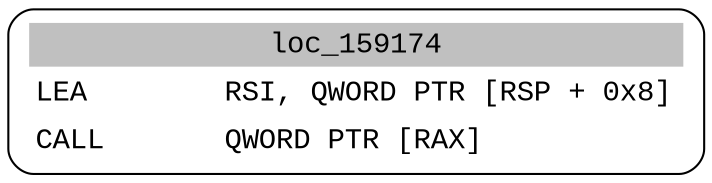 digraph asm_graph {
1941 [
shape="Mrecord" fontname="Courier New"label =<<table border="0" cellborder="0" cellpadding="3"><tr><td align="center" colspan="2" bgcolor="grey">loc_159174</td></tr><tr><td align="left">LEA        RSI, QWORD PTR [RSP + 0x8]</td></tr><tr><td align="left">CALL       QWORD PTR [RAX]</td></tr></table>> ];
}